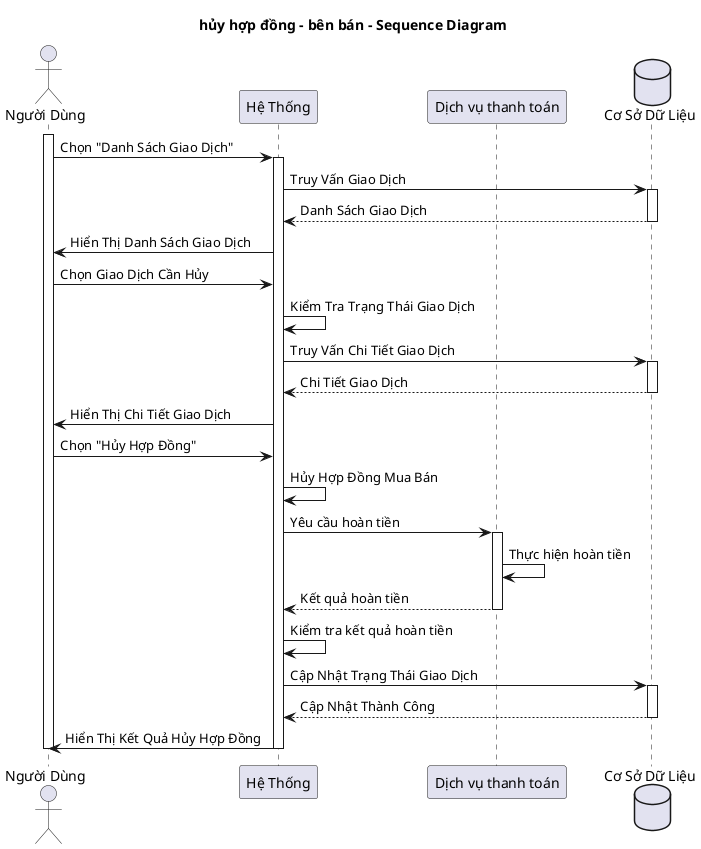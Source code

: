@startuml
title hủy hợp đồng - bên bán - Sequence Diagram
actor "Người Dùng" as user
participant "Hệ Thống" as system
participant "Dịch vụ thanh toán" as paymentSystem
database "Cơ Sở Dữ Liệu" as database

activate user
user -> system: Chọn "Danh Sách Giao Dịch"
activate system
system -> database: Truy Vấn Giao Dịch
activate database
database --> system: Danh Sách Giao Dịch
deactivate database
system -> user: Hiển Thị Danh Sách Giao Dịch
user -> system: Chọn Giao Dịch Cần Hủy
system -> system: Kiểm Tra Trạng Thái Giao Dịch
system -> database: Truy Vấn Chi Tiết Giao Dịch
activate database
database --> system: Chi Tiết Giao Dịch
deactivate database
system -> user: Hiển Thị Chi Tiết Giao Dịch
user -> system: Chọn "Hủy Hợp Đồng"
system -> system: Hủy Hợp Đồng Mua Bán
system -> paymentSystem: Yêu cầu hoàn tiền
activate paymentSystem
paymentSystem -> paymentSystem: Thực hiện hoàn tiền
paymentSystem --> system: Kết quả hoàn tiền
deactivate paymentSystem
system -> system: Kiểm tra kết quả hoàn tiền
system -> database: Cập Nhật Trạng Thái Giao Dịch
activate database
database --> system: Cập Nhật Thành Công
deactivate database
system -> user: Hiển Thị Kết Quả Hủy Hợp Đồng
deactivate user
deactivate system
@enduml